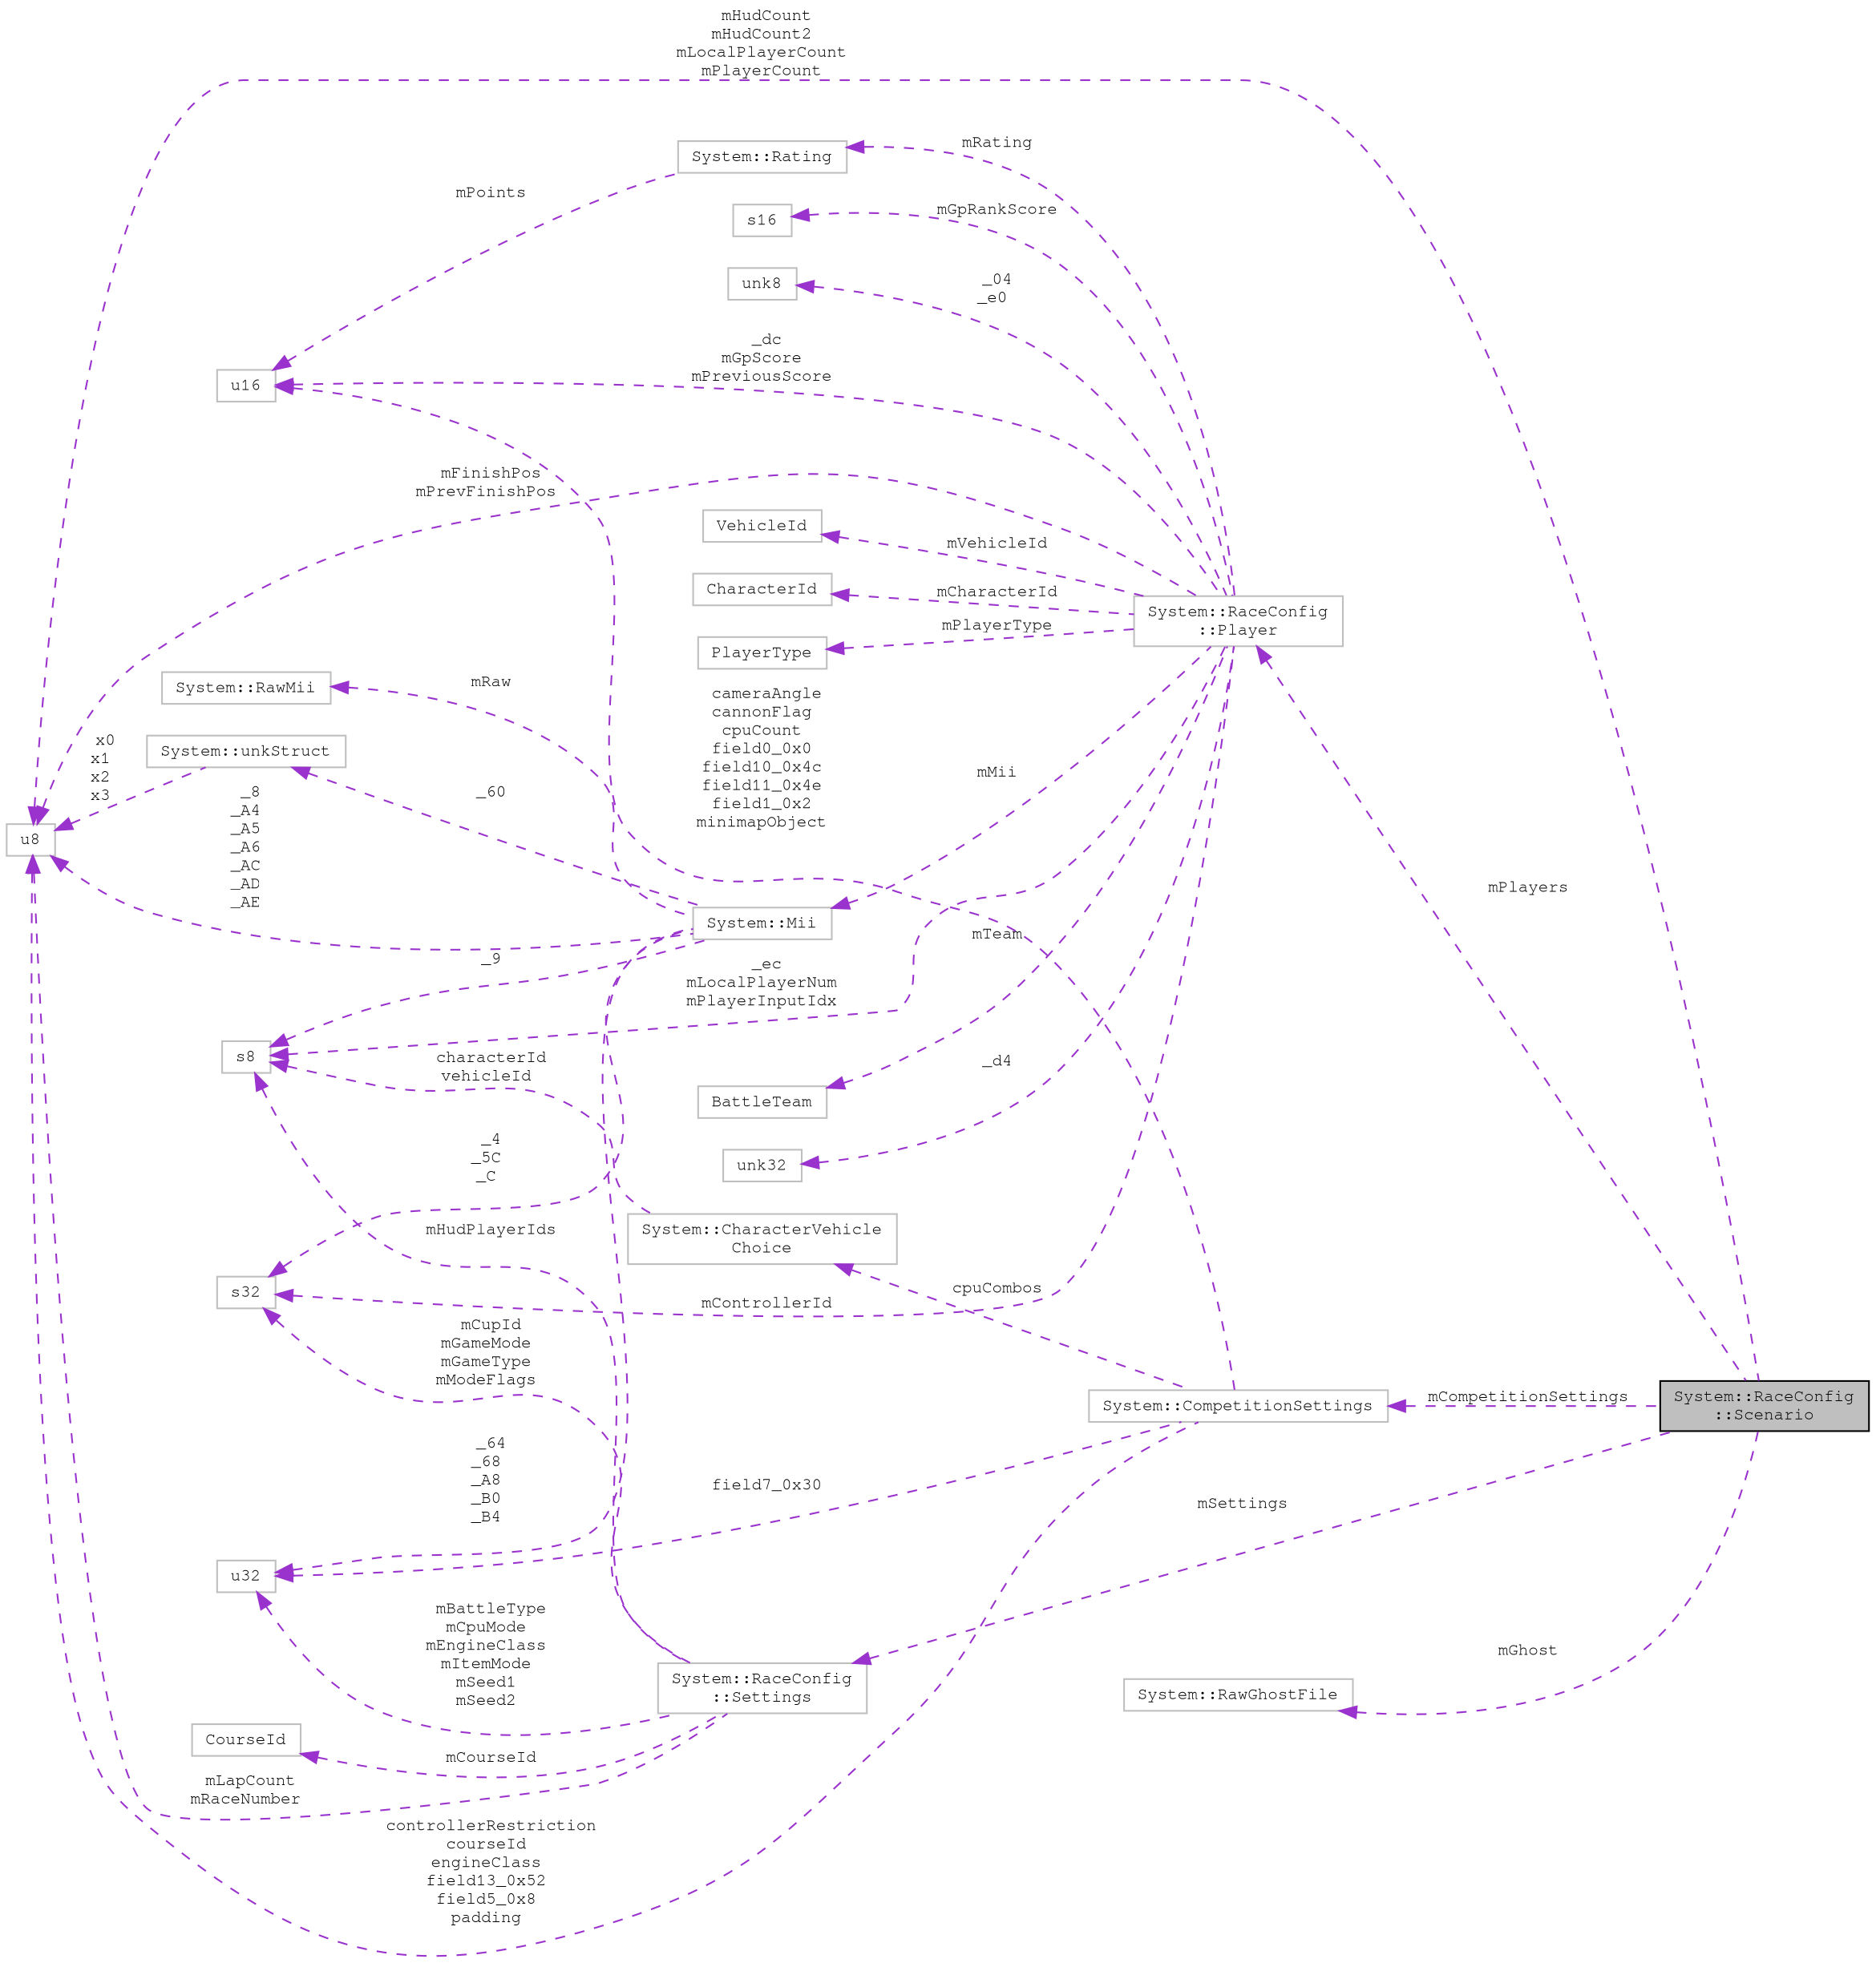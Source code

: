 digraph "System::RaceConfig::Scenario"
{
 // LATEX_PDF_SIZE
  edge [fontname="FreeMono",fontsize="10",labelfontname="FreeMono",labelfontsize="10"];
  node [fontname="FreeMono",fontsize="10",shape=record];
  rankdir="LR";
  Node1 [label="System::RaceConfig\l::Scenario",height=0.2,width=0.4,color="black", fillcolor="grey75", style="filled", fontcolor="black",tooltip=" "];
  Node2 -> Node1 [dir="back",color="darkorchid3",fontsize="10",style="dashed",label=" mHudCount\nmHudCount2\nmLocalPlayerCount\nmPlayerCount" ,fontname="FreeMono"];
  Node2 [label="u8",height=0.2,width=0.4,color="grey75", fillcolor="white", style="filled",tooltip=" "];
  Node3 -> Node1 [dir="back",color="darkorchid3",fontsize="10",style="dashed",label=" mPlayers" ,fontname="FreeMono"];
  Node3 [label="System::RaceConfig\l::Player",height=0.2,width=0.4,color="grey75", fillcolor="white", style="filled",URL="$class_system_1_1_race_config_1_1_player.html",tooltip=" "];
  Node4 -> Node3 [dir="back",color="darkorchid3",fontsize="10",style="dashed",label=" _04\n_e0" ,fontname="FreeMono"];
  Node4 [label="unk8",height=0.2,width=0.4,color="grey75", fillcolor="white", style="filled",tooltip=" "];
  Node5 -> Node3 [dir="back",color="darkorchid3",fontsize="10",style="dashed",label=" _ec\nmLocalPlayerNum\nmPlayerInputIdx" ,fontname="FreeMono"];
  Node5 [label="s8",height=0.2,width=0.4,color="grey75", fillcolor="white", style="filled",tooltip=" "];
  Node6 -> Node3 [dir="back",color="darkorchid3",fontsize="10",style="dashed",label=" mVehicleId" ,fontname="FreeMono"];
  Node6 [label="VehicleId",height=0.2,width=0.4,color="grey75", fillcolor="white", style="filled",tooltip=" "];
  Node7 -> Node3 [dir="back",color="darkorchid3",fontsize="10",style="dashed",label=" mCharacterId" ,fontname="FreeMono"];
  Node7 [label="CharacterId",height=0.2,width=0.4,color="grey75", fillcolor="white", style="filled",tooltip=" "];
  Node8 -> Node3 [dir="back",color="darkorchid3",fontsize="10",style="dashed",label=" mPlayerType" ,fontname="FreeMono"];
  Node8 [label="PlayerType",height=0.2,width=0.4,color="grey75", fillcolor="white", style="filled",tooltip=" "];
  Node9 -> Node3 [dir="back",color="darkorchid3",fontsize="10",style="dashed",label=" mMii" ,fontname="FreeMono"];
  Node9 [label="System::Mii",height=0.2,width=0.4,color="grey75", fillcolor="white", style="filled",URL="$class_system_1_1_mii.html",tooltip=" "];
  Node10 -> Node9 [dir="back",color="darkorchid3",fontsize="10",style="dashed",label=" _4\n_5C\n_C" ,fontname="FreeMono"];
  Node10 [label="s32",height=0.2,width=0.4,color="grey75", fillcolor="white", style="filled",tooltip=" "];
  Node2 -> Node9 [dir="back",color="darkorchid3",fontsize="10",style="dashed",label=" _8\n_A4\n_A5\n_A6\n_AC\n_AD\n_AE" ,fontname="FreeMono"];
  Node5 -> Node9 [dir="back",color="darkorchid3",fontsize="10",style="dashed",label=" _9" ,fontname="FreeMono"];
  Node11 -> Node9 [dir="back",color="darkorchid3",fontsize="10",style="dashed",label=" mRaw" ,fontname="FreeMono"];
  Node11 [label="System::RawMii",height=0.2,width=0.4,color="grey75", fillcolor="white", style="filled",URL="$class_system_1_1_raw_mii.html",tooltip=" "];
  Node12 -> Node9 [dir="back",color="darkorchid3",fontsize="10",style="dashed",label=" _60" ,fontname="FreeMono"];
  Node12 [label="System::unkStruct",height=0.2,width=0.4,color="grey75", fillcolor="white", style="filled",URL="$struct_system_1_1unk_struct.html",tooltip=" "];
  Node2 -> Node12 [dir="back",color="darkorchid3",fontsize="10",style="dashed",label=" x0\nx1\nx2\nx3" ,fontname="FreeMono"];
  Node13 -> Node9 [dir="back",color="darkorchid3",fontsize="10",style="dashed",label=" _64\n_68\n_A8\n_B0\n_B4" ,fontname="FreeMono"];
  Node13 [label="u32",height=0.2,width=0.4,color="grey75", fillcolor="white", style="filled",tooltip=" "];
  Node14 -> Node3 [dir="back",color="darkorchid3",fontsize="10",style="dashed",label=" mTeam" ,fontname="FreeMono"];
  Node14 [label="BattleTeam",height=0.2,width=0.4,color="grey75", fillcolor="white", style="filled",tooltip=" "];
  Node10 -> Node3 [dir="back",color="darkorchid3",fontsize="10",style="dashed",label=" mControllerId" ,fontname="FreeMono"];
  Node15 -> Node3 [dir="back",color="darkorchid3",fontsize="10",style="dashed",label=" _d4" ,fontname="FreeMono"];
  Node15 [label="unk32",height=0.2,width=0.4,color="grey75", fillcolor="white", style="filled",tooltip=" "];
  Node16 -> Node3 [dir="back",color="darkorchid3",fontsize="10",style="dashed",label=" _dc\nmGpScore\nmPreviousScore" ,fontname="FreeMono"];
  Node16 [label="u16",height=0.2,width=0.4,color="grey75", fillcolor="white", style="filled",tooltip=" "];
  Node17 -> Node3 [dir="back",color="darkorchid3",fontsize="10",style="dashed",label=" mGpRankScore" ,fontname="FreeMono"];
  Node17 [label="s16",height=0.2,width=0.4,color="grey75", fillcolor="white", style="filled",tooltip=" "];
  Node2 -> Node3 [dir="back",color="darkorchid3",fontsize="10",style="dashed",label=" mFinishPos\nmPrevFinishPos" ,fontname="FreeMono"];
  Node18 -> Node3 [dir="back",color="darkorchid3",fontsize="10",style="dashed",label=" mRating" ,fontname="FreeMono"];
  Node18 [label="System::Rating",height=0.2,width=0.4,color="grey75", fillcolor="white", style="filled",URL="$class_system_1_1_rating.html",tooltip=" "];
  Node16 -> Node18 [dir="back",color="darkorchid3",fontsize="10",style="dashed",label=" mPoints" ,fontname="FreeMono"];
  Node19 -> Node1 [dir="back",color="darkorchid3",fontsize="10",style="dashed",label=" mSettings" ,fontname="FreeMono"];
  Node19 [label="System::RaceConfig\l::Settings",height=0.2,width=0.4,color="grey75", fillcolor="white", style="filled",URL="$struct_system_1_1_race_config_1_1_settings.html",tooltip=" "];
  Node20 -> Node19 [dir="back",color="darkorchid3",fontsize="10",style="dashed",label=" mCourseId" ,fontname="FreeMono"];
  Node20 [label="CourseId",height=0.2,width=0.4,color="grey75", fillcolor="white", style="filled",tooltip=" "];
  Node13 -> Node19 [dir="back",color="darkorchid3",fontsize="10",style="dashed",label=" mBattleType\nmCpuMode\nmEngineClass\nmItemMode\nmSeed1\nmSeed2" ,fontname="FreeMono"];
  Node10 -> Node19 [dir="back",color="darkorchid3",fontsize="10",style="dashed",label=" mCupId\nmGameMode\nmGameType\nmModeFlags" ,fontname="FreeMono"];
  Node5 -> Node19 [dir="back",color="darkorchid3",fontsize="10",style="dashed",label=" mHudPlayerIds" ,fontname="FreeMono"];
  Node2 -> Node19 [dir="back",color="darkorchid3",fontsize="10",style="dashed",label=" mLapCount\nmRaceNumber" ,fontname="FreeMono"];
  Node21 -> Node1 [dir="back",color="darkorchid3",fontsize="10",style="dashed",label=" mCompetitionSettings" ,fontname="FreeMono"];
  Node21 [label="System::CompetitionSettings",height=0.2,width=0.4,color="grey75", fillcolor="white", style="filled",URL="$struct_system_1_1_competition_settings.html",tooltip=" "];
  Node16 -> Node21 [dir="back",color="darkorchid3",fontsize="10",style="dashed",label=" cameraAngle\ncannonFlag\ncpuCount\nfield0_0x0\nfield10_0x4c\nfield11_0x4e\nfield1_0x2\nminimapObject" ,fontname="FreeMono"];
  Node2 -> Node21 [dir="back",color="darkorchid3",fontsize="10",style="dashed",label=" controllerRestriction\ncourseId\nengineClass\nfield13_0x52\nfield5_0x8\npadding" ,fontname="FreeMono"];
  Node13 -> Node21 [dir="back",color="darkorchid3",fontsize="10",style="dashed",label=" field7_0x30" ,fontname="FreeMono"];
  Node22 -> Node21 [dir="back",color="darkorchid3",fontsize="10",style="dashed",label=" cpuCombos" ,fontname="FreeMono"];
  Node22 [label="System::CharacterVehicle\lChoice",height=0.2,width=0.4,color="grey75", fillcolor="white", style="filled",URL="$struct_system_1_1_character_vehicle_choice.html",tooltip=" "];
  Node5 -> Node22 [dir="back",color="darkorchid3",fontsize="10",style="dashed",label=" characterId\nvehicleId" ,fontname="FreeMono"];
  Node23 -> Node1 [dir="back",color="darkorchid3",fontsize="10",style="dashed",label=" mGhost" ,fontname="FreeMono"];
  Node23 [label="System::RawGhostFile",height=0.2,width=0.4,color="grey75", fillcolor="white", style="filled",URL="$struct_system_1_1_raw_ghost_file.html",tooltip=" "];
}
